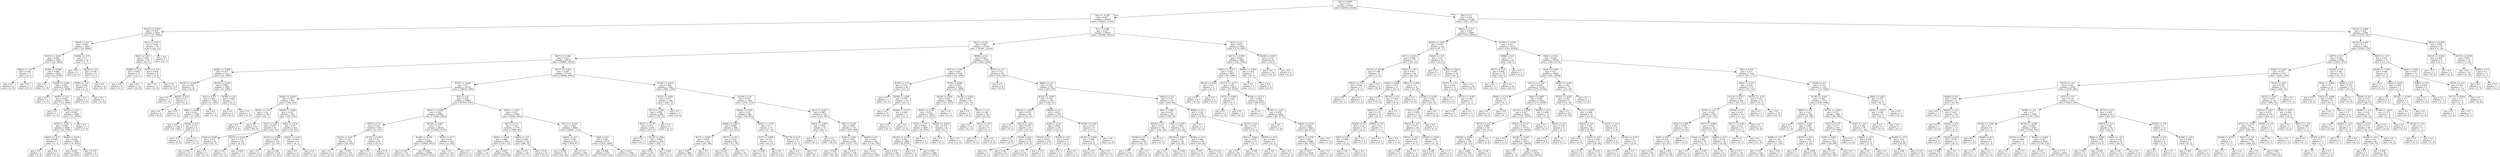digraph Tree {
node [shape=box] ;
0 [label="X[6] <= 0.099\ngini = 0.5\nsamples = 84796\nvalue = [42502, 42294]"] ;
1 [label="X[4] <= -0.194\ngini = 0.457\nsamples = 61010\nvalue = [39427, 21583]"] ;
0 -> 1 [labeldistance=2.5, labelangle=45, headlabel="True"] ;
2 [label="X[343] <= 0.003\ngini = 0.019\nsamples = 5005\nvalue = [47, 4958]"] ;
1 -> 2 ;
3 [label="X[955] <= 0.0\ngini = 0.009\nsamples = 4969\nvalue = [23, 4946]"] ;
2 -> 3 ;
4 [label="X[155] <= -0.097\ngini = 0.006\nsamples = 4955\nvalue = [16, 4939]"] ;
3 -> 4 ;
5 [label="X[961] <= -0.0\ngini = 0.444\nsamples = 3\nvalue = [2, 1]"] ;
4 -> 5 ;
6 [label="gini = 0.0\nsamples = 2\nvalue = [2, 0]"] ;
5 -> 6 ;
7 [label="gini = 0.0\nsamples = 1\nvalue = [0, 1]"] ;
5 -> 7 ;
8 [label="X[399] <= -0.006\ngini = 0.006\nsamples = 4952\nvalue = [14, 4938]"] ;
4 -> 8 ;
9 [label="gini = 0.0\nsamples = 1\nvalue = [1, 0]"] ;
8 -> 9 ;
10 [label="X[205] <= -0.044\ngini = 0.005\nsamples = 4951\nvalue = [13, 4938]"] ;
8 -> 10 ;
11 [label="gini = 0.0\nsamples = 1\nvalue = [1, 0]"] ;
10 -> 11 ;
12 [label="X[670] <= -0.0\ngini = 0.005\nsamples = 4950\nvalue = [12, 4938]"] ;
10 -> 12 ;
13 [label="gini = 0.0\nsamples = 1\nvalue = [1, 0]"] ;
12 -> 13 ;
14 [label="X[153] <= 0.233\ngini = 0.004\nsamples = 4949\nvalue = [11, 4938]"] ;
12 -> 14 ;
15 [label="X[52] <= -0.647\ngini = 0.004\nsamples = 4948\nvalue = [10, 4938]"] ;
14 -> 15 ;
16 [label="X[815] <= -0.0\ngini = 0.444\nsamples = 3\nvalue = [1, 2]"] ;
15 -> 16 ;
17 [label="gini = 0.0\nsamples = 1\nvalue = [1, 0]"] ;
16 -> 17 ;
18 [label="gini = 0.0\nsamples = 2\nvalue = [0, 2]"] ;
16 -> 18 ;
19 [label="X[204] <= 0.056\ngini = 0.004\nsamples = 4945\nvalue = [9, 4936]"] ;
15 -> 19 ;
20 [label="gini = 0.003\nsamples = 4939\nvalue = [8, 4931]"] ;
19 -> 20 ;
21 [label="gini = 0.278\nsamples = 6\nvalue = [1, 5]"] ;
19 -> 21 ;
22 [label="gini = 0.0\nsamples = 1\nvalue = [1, 0]"] ;
14 -> 22 ;
23 [label="X[684] <= -0.0\ngini = 0.5\nsamples = 14\nvalue = [7, 7]"] ;
3 -> 23 ;
24 [label="gini = 0.0\nsamples = 5\nvalue = [0, 5]"] ;
23 -> 24 ;
25 [label="X[622] <= -0.0\ngini = 0.346\nsamples = 9\nvalue = [7, 2]"] ;
23 -> 25 ;
26 [label="X[785] <= -0.0\ngini = 0.444\nsamples = 3\nvalue = [1, 2]"] ;
25 -> 26 ;
27 [label="gini = 0.0\nsamples = 1\nvalue = [1, 0]"] ;
26 -> 27 ;
28 [label="gini = 0.0\nsamples = 2\nvalue = [0, 2]"] ;
26 -> 28 ;
29 [label="gini = 0.0\nsamples = 6\nvalue = [6, 0]"] ;
25 -> 29 ;
30 [label="X[31] <= 0.015\ngini = 0.444\nsamples = 36\nvalue = [24, 12]"] ;
2 -> 30 ;
31 [label="X[45] <= 0.011\ngini = 0.285\nsamples = 29\nvalue = [24, 5]"] ;
30 -> 31 ;
32 [label="X[980] <= -0.0\ngini = 0.083\nsamples = 23\nvalue = [22, 1]"] ;
31 -> 32 ;
33 [label="gini = 0.0\nsamples = 1\nvalue = [0, 1]"] ;
32 -> 33 ;
34 [label="gini = 0.0\nsamples = 22\nvalue = [22, 0]"] ;
32 -> 34 ;
35 [label="X[741] <= -0.0\ngini = 0.444\nsamples = 6\nvalue = [2, 4]"] ;
31 -> 35 ;
36 [label="gini = 0.0\nsamples = 2\nvalue = [2, 0]"] ;
35 -> 36 ;
37 [label="gini = 0.0\nsamples = 4\nvalue = [0, 4]"] ;
35 -> 37 ;
38 [label="gini = 0.0\nsamples = 7\nvalue = [0, 7]"] ;
30 -> 38 ;
39 [label="X[1] <= 0.506\ngini = 0.417\nsamples = 56005\nvalue = [39380, 16625]"] ;
1 -> 39 ;
40 [label="X[12] <= 0.321\ngini = 0.363\nsamples = 51439\nvalue = [39201, 12238]"] ;
39 -> 40 ;
41 [label="X[27] <= -0.348\ngini = 0.327\nsamples = 48730\nvalue = [38696, 10034]"] ;
40 -> 41 ;
42 [label="X[381] <= -0.008\ngini = 0.017\nsamples = 1412\nvalue = [12, 1400]"] ;
41 -> 42 ;
43 [label="X[435] <= -0.004\ngini = 0.444\nsamples = 12\nvalue = [8, 4]"] ;
42 -> 43 ;
44 [label="gini = 0.0\nsamples = 7\nvalue = [7, 0]"] ;
43 -> 44 ;
45 [label="X[636] <= 0.0\ngini = 0.32\nsamples = 5\nvalue = [1, 4]"] ;
43 -> 45 ;
46 [label="gini = 0.0\nsamples = 4\nvalue = [0, 4]"] ;
45 -> 46 ;
47 [label="gini = 0.0\nsamples = 1\nvalue = [1, 0]"] ;
45 -> 47 ;
48 [label="X[293] <= 0.018\ngini = 0.006\nsamples = 1400\nvalue = [4, 1396]"] ;
42 -> 48 ;
49 [label="X[3] <= 0.357\ngini = 0.003\nsamples = 1397\nvalue = [2, 1395]"] ;
48 -> 49 ;
50 [label="X[96] <= 0.904\ngini = 0.001\nsamples = 1396\nvalue = [1, 1395]"] ;
49 -> 50 ;
51 [label="gini = 0.0\nsamples = 1392\nvalue = [0, 1392]"] ;
50 -> 51 ;
52 [label="X[268] <= 0.0\ngini = 0.375\nsamples = 4\nvalue = [1, 3]"] ;
50 -> 52 ;
53 [label="gini = 0.0\nsamples = 2\nvalue = [0, 2]"] ;
52 -> 53 ;
54 [label="gini = 0.5\nsamples = 2\nvalue = [1, 1]"] ;
52 -> 54 ;
55 [label="gini = 0.0\nsamples = 1\nvalue = [1, 0]"] ;
49 -> 55 ;
56 [label="X[768] <= 0.0\ngini = 0.444\nsamples = 3\nvalue = [2, 1]"] ;
48 -> 56 ;
57 [label="gini = 0.0\nsamples = 1\nvalue = [0, 1]"] ;
56 -> 57 ;
58 [label="gini = 0.0\nsamples = 2\nvalue = [2, 0]"] ;
56 -> 58 ;
59 [label="X[157] <= 0.004\ngini = 0.298\nsamples = 47318\nvalue = [38684, 8634]"] ;
41 -> 59 ;
60 [label="X[270] <= -0.001\ngini = 0.27\nsamples = 45326\nvalue = [38018, 7308]"] ;
59 -> 60 ;
61 [label="X[369] <= -0.004\ngini = 0.28\nsamples = 629\nvalue = [106, 523]"] ;
60 -> 61 ;
62 [label="X[533] <= -0.0\ngini = 0.14\nsamples = 66\nvalue = [61, 5]"] ;
61 -> 62 ;
63 [label="gini = 0.0\nsamples = 5\nvalue = [0, 5]"] ;
62 -> 63 ;
64 [label="gini = 0.0\nsamples = 61\nvalue = [61, 0]"] ;
62 -> 64 ;
65 [label="X[209] <= -0.028\ngini = 0.147\nsamples = 563\nvalue = [45, 518]"] ;
61 -> 65 ;
66 [label="X[33] <= 0.03\ngini = 0.464\nsamples = 41\nvalue = [26, 15]"] ;
65 -> 66 ;
67 [label="X[10] <= 0.049\ngini = 0.211\nsamples = 25\nvalue = [22, 3]"] ;
66 -> 67 ;
68 [label="gini = 0.091\nsamples = 21\nvalue = [20, 1]"] ;
67 -> 68 ;
69 [label="gini = 0.5\nsamples = 4\nvalue = [2, 2]"] ;
67 -> 69 ;
70 [label="X[257] <= 0.155\ngini = 0.375\nsamples = 16\nvalue = [4, 12]"] ;
66 -> 70 ;
71 [label="gini = 0.26\nsamples = 13\nvalue = [2, 11]"] ;
70 -> 71 ;
72 [label="gini = 0.444\nsamples = 3\nvalue = [2, 1]"] ;
70 -> 72 ;
73 [label="X[24] <= 0.078\ngini = 0.07\nsamples = 522\nvalue = [19, 503]"] ;
65 -> 73 ;
74 [label="X[116] <= -0.088\ngini = 0.056\nsamples = 516\nvalue = [15, 501]"] ;
73 -> 74 ;
75 [label="gini = 0.0\nsamples = 2\nvalue = [2, 0]"] ;
74 -> 75 ;
76 [label="gini = 0.049\nsamples = 514\nvalue = [13, 501]"] ;
74 -> 76 ;
77 [label="X[232] <= 0.016\ngini = 0.444\nsamples = 6\nvalue = [4, 2]"] ;
73 -> 77 ;
78 [label="gini = 0.0\nsamples = 4\nvalue = [4, 0]"] ;
77 -> 78 ;
79 [label="gini = 0.0\nsamples = 2\nvalue = [0, 2]"] ;
77 -> 79 ;
80 [label="X[7] <= 0.21\ngini = 0.258\nsamples = 44697\nvalue = [37912, 6785]"] ;
60 -> 80 ;
81 [label="X[201] <= -0.009\ngini = 0.224\nsamples = 38867\nvalue = [33884, 4983]"] ;
80 -> 81 ;
82 [label="X[707] <= 0.0\ngini = 0.232\nsamples = 239\nvalue = [32, 207]"] ;
81 -> 82 ;
83 [label="X[133] <= -0.01\ngini = 0.135\nsamples = 219\nvalue = [16, 203]"] ;
82 -> 83 ;
84 [label="gini = 0.0\nsamples = 4\nvalue = [4, 0]"] ;
83 -> 84 ;
85 [label="gini = 0.105\nsamples = 215\nvalue = [12, 203]"] ;
83 -> 85 ;
86 [label="X[176] <= 0.031\ngini = 0.32\nsamples = 20\nvalue = [16, 4]"] ;
82 -> 86 ;
87 [label="gini = 0.0\nsamples = 15\nvalue = [15, 0]"] ;
86 -> 87 ;
88 [label="gini = 0.32\nsamples = 5\nvalue = [1, 4]"] ;
86 -> 88 ;
89 [label="X[230] <= 0.081\ngini = 0.217\nsamples = 38628\nvalue = [33852, 4776]"] ;
81 -> 89 ;
90 [label="X[128] <= -0.174\ngini = 0.212\nsamples = 38482\nvalue = [33849, 4633]"] ;
89 -> 90 ;
91 [label="gini = 0.139\nsamples = 133\nvalue = [10, 123]"] ;
90 -> 91 ;
92 [label="gini = 0.208\nsamples = 38349\nvalue = [33839, 4510]"] ;
90 -> 92 ;
93 [label="X[761] <= 0.0\ngini = 0.04\nsamples = 146\nvalue = [3, 143]"] ;
89 -> 93 ;
94 [label="gini = 0.0\nsamples = 143\nvalue = [0, 143]"] ;
93 -> 94 ;
95 [label="gini = 0.0\nsamples = 3\nvalue = [3, 0]"] ;
93 -> 95 ;
96 [label="X[25] <= -0.037\ngini = 0.427\nsamples = 5830\nvalue = [4028, 1802]"] ;
80 -> 96 ;
97 [label="X[977] <= 0.0\ngini = 0.142\nsamples = 1170\nvalue = [1080, 90]"] ;
96 -> 97 ;
98 [label="X[32] <= -0.458\ngini = 0.098\nsamples = 1067\nvalue = [1012, 55]"] ;
97 -> 98 ;
99 [label="gini = 0.5\nsamples = 14\nvalue = [7, 7]"] ;
98 -> 99 ;
100 [label="gini = 0.087\nsamples = 1053\nvalue = [1005, 48]"] ;
98 -> 100 ;
101 [label="X[602] <= -0.0\ngini = 0.449\nsamples = 103\nvalue = [68, 35]"] ;
97 -> 101 ;
102 [label="gini = 0.474\nsamples = 44\nvalue = [17, 27]"] ;
101 -> 102 ;
103 [label="gini = 0.234\nsamples = 59\nvalue = [51, 8]"] ;
101 -> 103 ;
104 [label="X[17] <= -0.101\ngini = 0.465\nsamples = 4660\nvalue = [2948, 1712]"] ;
96 -> 104 ;
105 [label="X[343] <= -0.0\ngini = 0.164\nsamples = 523\nvalue = [476, 47]"] ;
104 -> 105 ;
106 [label="gini = 0.394\nsamples = 74\nvalue = [54, 20]"] ;
105 -> 106 ;
107 [label="gini = 0.113\nsamples = 449\nvalue = [422, 27]"] ;
105 -> 107 ;
108 [label="X[44] <= 0.0\ngini = 0.481\nsamples = 4137\nvalue = [2472, 1665]"] ;
104 -> 108 ;
109 [label="gini = 0.498\nsamples = 2571\nvalue = [1359, 1212]"] ;
108 -> 109 ;
110 [label="gini = 0.411\nsamples = 1566\nvalue = [1113, 453]"] ;
108 -> 110 ;
111 [label="X[163] <= -0.016\ngini = 0.445\nsamples = 1992\nvalue = [666, 1326]"] ;
59 -> 111 ;
112 [label="X[123] <= 0.044\ngini = 0.077\nsamples = 299\nvalue = [287, 12]"] ;
111 -> 112 ;
113 [label="X[17] <= 0.389\ngini = 0.059\nsamples = 296\nvalue = [287, 9]"] ;
112 -> 113 ;
114 [label="X[35] <= -0.138\ngini = 0.053\nsamples = 295\nvalue = [287, 8]"] ;
113 -> 114 ;
115 [label="gini = 0.0\nsamples = 1\nvalue = [0, 1]"] ;
114 -> 115 ;
116 [label="X[125] <= 0.04\ngini = 0.046\nsamples = 294\nvalue = [287, 7]"] ;
114 -> 116 ;
117 [label="gini = 0.04\nsamples = 291\nvalue = [285, 6]"] ;
116 -> 117 ;
118 [label="gini = 0.444\nsamples = 3\nvalue = [2, 1]"] ;
116 -> 118 ;
119 [label="gini = 0.0\nsamples = 1\nvalue = [0, 1]"] ;
113 -> 119 ;
120 [label="gini = 0.0\nsamples = 3\nvalue = [0, 3]"] ;
112 -> 120 ;
121 [label="X[158] <= 0.0\ngini = 0.347\nsamples = 1693\nvalue = [379, 1314]"] ;
111 -> 121 ;
122 [label="X[402] <= 0.005\ngini = 0.101\nsamples = 901\nvalue = [48, 853]"] ;
121 -> 122 ;
123 [label="X[294] <= 0.016\ngini = 0.069\nsamples = 868\nvalue = [31, 837]"] ;
122 -> 123 ;
124 [label="X[73] <= 0.084\ngini = 0.034\nsamples = 812\nvalue = [14, 798]"] ;
123 -> 124 ;
125 [label="gini = 0.027\nsamples = 806\nvalue = [11, 795]"] ;
124 -> 125 ;
126 [label="gini = 0.5\nsamples = 6\nvalue = [3, 3]"] ;
124 -> 126 ;
127 [label="X[771] <= -0.0\ngini = 0.423\nsamples = 56\nvalue = [17, 39]"] ;
123 -> 127 ;
128 [label="gini = 0.142\nsamples = 26\nvalue = [2, 24]"] ;
127 -> 128 ;
129 [label="gini = 0.5\nsamples = 30\nvalue = [15, 15]"] ;
127 -> 129 ;
130 [label="X[242] <= -0.021\ngini = 0.5\nsamples = 33\nvalue = [17, 16]"] ;
122 -> 130 ;
131 [label="X[17] <= 0.089\ngini = 0.332\nsamples = 19\nvalue = [4, 15]"] ;
130 -> 131 ;
132 [label="gini = 0.208\nsamples = 17\nvalue = [2, 15]"] ;
131 -> 132 ;
133 [label="gini = 0.0\nsamples = 2\nvalue = [2, 0]"] ;
131 -> 133 ;
134 [label="X[373] <= 0.31\ngini = 0.133\nsamples = 14\nvalue = [13, 1]"] ;
130 -> 134 ;
135 [label="gini = 0.0\nsamples = 13\nvalue = [13, 0]"] ;
134 -> 135 ;
136 [label="gini = 0.0\nsamples = 1\nvalue = [0, 1]"] ;
134 -> 136 ;
137 [label="X[13] <= -0.047\ngini = 0.487\nsamples = 792\nvalue = [331, 461]"] ;
121 -> 137 ;
138 [label="X[43] <= -0.067\ngini = 0.029\nsamples = 67\nvalue = [66, 1]"] ;
137 -> 138 ;
139 [label="gini = 0.0\nsamples = 1\nvalue = [0, 1]"] ;
138 -> 139 ;
140 [label="gini = 0.0\nsamples = 66\nvalue = [66, 0]"] ;
138 -> 140 ;
141 [label="X[9] <= -0.009\ngini = 0.464\nsamples = 725\nvalue = [265, 460]"] ;
137 -> 141 ;
142 [label="X[36] <= 0.021\ngini = 0.493\nsamples = 228\nvalue = [127, 101]"] ;
141 -> 142 ;
143 [label="gini = 0.416\nsamples = 122\nvalue = [86, 36]"] ;
142 -> 143 ;
144 [label="gini = 0.474\nsamples = 106\nvalue = [41, 65]"] ;
142 -> 144 ;
145 [label="X[450] <= 0.0\ngini = 0.401\nsamples = 497\nvalue = [138, 359]"] ;
141 -> 145 ;
146 [label="gini = 0.451\nsamples = 311\nvalue = [107, 204]"] ;
145 -> 146 ;
147 [label="gini = 0.278\nsamples = 186\nvalue = [31, 155]"] ;
145 -> 147 ;
148 [label="X[956] <= 0.0\ngini = 0.303\nsamples = 2709\nvalue = [505, 2204]"] ;
40 -> 148 ;
149 [label="X[375] <= -0.01\ngini = 0.047\nsamples = 2148\nvalue = [52, 2096]"] ;
148 -> 149 ;
150 [label="X[795] <= -0.0\ngini = 0.191\nsamples = 28\nvalue = [25, 3]"] ;
149 -> 150 ;
151 [label="gini = 0.0\nsamples = 2\nvalue = [0, 2]"] ;
150 -> 151 ;
152 [label="X[289] <= 0.062\ngini = 0.074\nsamples = 26\nvalue = [25, 1]"] ;
150 -> 152 ;
153 [label="gini = 0.0\nsamples = 23\nvalue = [23, 0]"] ;
152 -> 153 ;
154 [label="X[284] <= -0.327\ngini = 0.444\nsamples = 3\nvalue = [2, 1]"] ;
152 -> 154 ;
155 [label="gini = 0.0\nsamples = 1\nvalue = [0, 1]"] ;
154 -> 155 ;
156 [label="gini = 0.0\nsamples = 2\nvalue = [2, 0]"] ;
154 -> 156 ;
157 [label="X[18] <= 0.484\ngini = 0.025\nsamples = 2120\nvalue = [27, 2093]"] ;
149 -> 157 ;
158 [label="X[258] <= 0.024\ngini = 0.014\nsamples = 2094\nvalue = [15, 2079]"] ;
157 -> 158 ;
159 [label="X[457] <= 0.129\ngini = 0.011\nsamples = 2091\nvalue = [12, 2079]"] ;
158 -> 159 ;
160 [label="X[52] <= 0.75\ngini = 0.009\nsamples = 2087\nvalue = [9, 2078]"] ;
159 -> 160 ;
161 [label="X[120] <= -0.156\ngini = 0.008\nsamples = 2086\nvalue = [8, 2078]"] ;
160 -> 161 ;
162 [label="gini = 0.0\nsamples = 1\nvalue = [1, 0]"] ;
161 -> 162 ;
163 [label="gini = 0.007\nsamples = 2085\nvalue = [7, 2078]"] ;
161 -> 163 ;
164 [label="gini = 0.0\nsamples = 1\nvalue = [1, 0]"] ;
160 -> 164 ;
165 [label="X[446] <= -0.092\ngini = 0.375\nsamples = 4\nvalue = [3, 1]"] ;
159 -> 165 ;
166 [label="gini = 0.0\nsamples = 1\nvalue = [0, 1]"] ;
165 -> 166 ;
167 [label="gini = 0.0\nsamples = 3\nvalue = [3, 0]"] ;
165 -> 167 ;
168 [label="gini = 0.0\nsamples = 3\nvalue = [3, 0]"] ;
158 -> 168 ;
169 [label="X[144] <= 0.005\ngini = 0.497\nsamples = 26\nvalue = [12, 14]"] ;
157 -> 169 ;
170 [label="gini = 0.0\nsamples = 8\nvalue = [8, 0]"] ;
169 -> 170 ;
171 [label="X[623] <= 0.0\ngini = 0.346\nsamples = 18\nvalue = [4, 14]"] ;
169 -> 171 ;
172 [label="gini = 0.0\nsamples = 13\nvalue = [0, 13]"] ;
171 -> 172 ;
173 [label="X[711] <= 0.0\ngini = 0.32\nsamples = 5\nvalue = [4, 1]"] ;
171 -> 173 ;
174 [label="gini = 0.0\nsamples = 1\nvalue = [0, 1]"] ;
173 -> 174 ;
175 [label="gini = 0.0\nsamples = 4\nvalue = [4, 0]"] ;
173 -> 175 ;
176 [label="X[701] <= -0.0\ngini = 0.311\nsamples = 561\nvalue = [453, 108]"] ;
148 -> 176 ;
177 [label="gini = 0.0\nsamples = 9\nvalue = [0, 9]"] ;
176 -> 177 ;
178 [label="X[961] <= 0.0\ngini = 0.294\nsamples = 552\nvalue = [453, 99]"] ;
176 -> 178 ;
179 [label="X[152] <= -0.001\ngini = 0.136\nsamples = 205\nvalue = [190, 15]"] ;
178 -> 179 ;
180 [label="X[120] <= -0.024\ngini = 0.316\nsamples = 56\nvalue = [45, 11]"] ;
179 -> 180 ;
181 [label="gini = 0.0\nsamples = 2\nvalue = [0, 2]"] ;
180 -> 181 ;
182 [label="X[222] <= -0.0\ngini = 0.278\nsamples = 54\nvalue = [45, 9]"] ;
180 -> 182 ;
183 [label="gini = 0.0\nsamples = 20\nvalue = [20, 0]"] ;
182 -> 183 ;
184 [label="X[349] <= 0.0\ngini = 0.389\nsamples = 34\nvalue = [25, 9]"] ;
182 -> 184 ;
185 [label="gini = 0.0\nsamples = 2\nvalue = [0, 2]"] ;
184 -> 185 ;
186 [label="gini = 0.342\nsamples = 32\nvalue = [25, 7]"] ;
184 -> 186 ;
187 [label="X[639] <= 0.0\ngini = 0.052\nsamples = 149\nvalue = [145, 4]"] ;
179 -> 187 ;
188 [label="X[29] <= 0.141\ngini = 0.028\nsamples = 141\nvalue = [139, 2]"] ;
187 -> 188 ;
189 [label="X[730] <= 0.0\ngini = 0.014\nsamples = 138\nvalue = [137, 1]"] ;
188 -> 189 ;
190 [label="gini = 0.0\nsamples = 134\nvalue = [134, 0]"] ;
189 -> 190 ;
191 [label="gini = 0.375\nsamples = 4\nvalue = [3, 1]"] ;
189 -> 191 ;
192 [label="X[350] <= -0.0\ngini = 0.444\nsamples = 3\nvalue = [2, 1]"] ;
188 -> 192 ;
193 [label="gini = 0.0\nsamples = 2\nvalue = [2, 0]"] ;
192 -> 193 ;
194 [label="gini = 0.0\nsamples = 1\nvalue = [0, 1]"] ;
192 -> 194 ;
195 [label="X[160] <= 0.002\ngini = 0.375\nsamples = 8\nvalue = [6, 2]"] ;
187 -> 195 ;
196 [label="X[142] <= -0.003\ngini = 0.444\nsamples = 6\nvalue = [4, 2]"] ;
195 -> 196 ;
197 [label="gini = 0.375\nsamples = 4\nvalue = [3, 1]"] ;
196 -> 197 ;
198 [label="gini = 0.5\nsamples = 2\nvalue = [1, 1]"] ;
196 -> 198 ;
199 [label="gini = 0.0\nsamples = 2\nvalue = [2, 0]"] ;
195 -> 199 ;
200 [label="X[812] <= 0.0\ngini = 0.367\nsamples = 347\nvalue = [263, 84]"] ;
178 -> 200 ;
201 [label="X[0] <= -0.865\ngini = 0.414\nsamples = 267\nvalue = [189, 78]"] ;
200 -> 201 ;
202 [label="X[504] <= 0.0\ngini = 0.315\nsamples = 194\nvalue = [156, 38]"] ;
201 -> 202 ;
203 [label="X[746] <= 0.0\ngini = 0.288\nsamples = 189\nvalue = [156, 33]"] ;
202 -> 203 ;
204 [label="gini = 0.277\nsamples = 187\nvalue = [156, 31]"] ;
203 -> 204 ;
205 [label="gini = 0.0\nsamples = 2\nvalue = [0, 2]"] ;
203 -> 205 ;
206 [label="gini = 0.0\nsamples = 5\nvalue = [0, 5]"] ;
202 -> 206 ;
207 [label="X[0] <= -0.185\ngini = 0.495\nsamples = 73\nvalue = [33, 40]"] ;
201 -> 207 ;
208 [label="X[214] <= -0.007\ngini = 0.278\nsamples = 24\nvalue = [4, 20]"] ;
207 -> 208 ;
209 [label="gini = 0.0\nsamples = 15\nvalue = [0, 15]"] ;
208 -> 209 ;
210 [label="gini = 0.494\nsamples = 9\nvalue = [4, 5]"] ;
208 -> 210 ;
211 [label="X[280] <= -0.0\ngini = 0.483\nsamples = 49\nvalue = [29, 20]"] ;
207 -> 211 ;
212 [label="gini = 0.435\nsamples = 25\nvalue = [8, 17]"] ;
211 -> 212 ;
213 [label="gini = 0.219\nsamples = 24\nvalue = [21, 3]"] ;
211 -> 213 ;
214 [label="X[968] <= 0.0\ngini = 0.139\nsamples = 80\nvalue = [74, 6]"] ;
200 -> 214 ;
215 [label="gini = 0.0\nsamples = 3\nvalue = [0, 3]"] ;
214 -> 215 ;
216 [label="X[673] <= 0.0\ngini = 0.075\nsamples = 77\nvalue = [74, 3]"] ;
214 -> 216 ;
217 [label="X[8] <= -0.022\ngini = 0.027\nsamples = 74\nvalue = [73, 1]"] ;
216 -> 217 ;
218 [label="gini = 0.0\nsamples = 63\nvalue = [63, 0]"] ;
217 -> 218 ;
219 [label="gini = 0.165\nsamples = 11\nvalue = [10, 1]"] ;
217 -> 219 ;
220 [label="X[479] <= -0.0\ngini = 0.444\nsamples = 3\nvalue = [1, 2]"] ;
216 -> 220 ;
221 [label="gini = 0.0\nsamples = 1\nvalue = [1, 0]"] ;
220 -> 221 ;
222 [label="gini = 0.0\nsamples = 2\nvalue = [0, 2]"] ;
220 -> 222 ;
223 [label="X[15] <= 0.2\ngini = 0.075\nsamples = 4566\nvalue = [179, 4387]"] ;
39 -> 223 ;
224 [label="X[672] <= 0.009\ngini = 0.044\nsamples = 4482\nvalue = [101, 4381]"] ;
223 -> 224 ;
225 [label="X[821] <= -0.037\ngini = 0.042\nsamples = 4475\nvalue = [95, 4380]"] ;
224 -> 225 ;
226 [label="X[726] <= 0.04\ngini = 0.32\nsamples = 5\nvalue = [4, 1]"] ;
225 -> 226 ;
227 [label="gini = 0.0\nsamples = 4\nvalue = [4, 0]"] ;
226 -> 227 ;
228 [label="gini = 0.0\nsamples = 1\nvalue = [0, 1]"] ;
226 -> 228 ;
229 [label="X[117] <= -0.377\ngini = 0.04\nsamples = 4470\nvalue = [91, 4379]"] ;
225 -> 229 ;
230 [label="X[73] <= 0.084\ngini = 0.49\nsamples = 7\nvalue = [3, 4]"] ;
229 -> 230 ;
231 [label="gini = 0.0\nsamples = 3\nvalue = [3, 0]"] ;
230 -> 231 ;
232 [label="gini = 0.0\nsamples = 4\nvalue = [0, 4]"] ;
230 -> 232 ;
233 [label="X[230] <= -0.312\ngini = 0.039\nsamples = 4463\nvalue = [88, 4375]"] ;
229 -> 233 ;
234 [label="gini = 0.0\nsamples = 1\nvalue = [1, 0]"] ;
233 -> 234 ;
235 [label="X[789] <= -0.281\ngini = 0.038\nsamples = 4462\nvalue = [87, 4375]"] ;
233 -> 235 ;
236 [label="gini = 0.0\nsamples = 1\nvalue = [1, 0]"] ;
235 -> 236 ;
237 [label="X[856] <= 0.122\ngini = 0.038\nsamples = 4461\nvalue = [86, 4375]"] ;
235 -> 237 ;
238 [label="X[833] <= 0.378\ngini = 0.037\nsamples = 4460\nvalue = [85, 4375]"] ;
237 -> 238 ;
239 [label="gini = 0.037\nsamples = 4459\nvalue = [84, 4375]"] ;
238 -> 239 ;
240 [label="gini = 0.0\nsamples = 1\nvalue = [1, 0]"] ;
238 -> 240 ;
241 [label="gini = 0.0\nsamples = 1\nvalue = [1, 0]"] ;
237 -> 241 ;
242 [label="X[690] <= -0.001\ngini = 0.245\nsamples = 7\nvalue = [6, 1]"] ;
224 -> 242 ;
243 [label="gini = 0.0\nsamples = 1\nvalue = [0, 1]"] ;
242 -> 243 ;
244 [label="gini = 0.0\nsamples = 6\nvalue = [6, 0]"] ;
242 -> 244 ;
245 [label="X[239] <= 0.003\ngini = 0.133\nsamples = 84\nvalue = [78, 6]"] ;
223 -> 245 ;
246 [label="gini = 0.0\nsamples = 78\nvalue = [78, 0]"] ;
245 -> 246 ;
247 [label="gini = 0.0\nsamples = 6\nvalue = [0, 6]"] ;
245 -> 247 ;
248 [label="X[4] <= 0.3\ngini = 0.225\nsamples = 23786\nvalue = [3075, 20711]"] ;
0 -> 248 [labeldistance=2.5, labelangle=-45, headlabel="False"] ;
249 [label="X[64] <= -0.312\ngini = 0.045\nsamples = 20897\nvalue = [478, 20419]"] ;
248 -> 249 ;
250 [label="X[225] <= -0.001\ngini = 0.419\nsamples = 124\nvalue = [87, 37]"] ;
249 -> 250 ;
251 [label="X[17] <= 0.014\ngini = 0.486\nsamples = 77\nvalue = [45, 32]"] ;
250 -> 251 ;
252 [label="X[714] <= -0.0\ngini = 0.198\nsamples = 9\nvalue = [1, 8]"] ;
251 -> 252 ;
253 [label="X[815] <= -0.0\ngini = 0.444\nsamples = 3\nvalue = [1, 2]"] ;
252 -> 253 ;
254 [label="gini = 0.0\nsamples = 1\nvalue = [0, 1]"] ;
253 -> 254 ;
255 [label="gini = 0.5\nsamples = 2\nvalue = [1, 1]"] ;
253 -> 255 ;
256 [label="gini = 0.0\nsamples = 6\nvalue = [0, 6]"] ;
252 -> 256 ;
257 [label="X[543] <= -0.0\ngini = 0.457\nsamples = 68\nvalue = [44, 24]"] ;
251 -> 257 ;
258 [label="X[49] <= 0.064\ngini = 0.252\nsamples = 27\nvalue = [23, 4]"] ;
257 -> 258 ;
259 [label="gini = 0.0\nsamples = 14\nvalue = [14, 0]"] ;
258 -> 259 ;
260 [label="X[570] <= 0.0\ngini = 0.426\nsamples = 13\nvalue = [9, 4]"] ;
258 -> 260 ;
261 [label="X[812] <= -0.0\ngini = 0.375\nsamples = 12\nvalue = [9, 3]"] ;
260 -> 261 ;
262 [label="X[288] <= 0.0\ngini = 0.32\nsamples = 10\nvalue = [8, 2]"] ;
261 -> 262 ;
263 [label="X[47] <= 0.0\ngini = 0.408\nsamples = 7\nvalue = [5, 2]"] ;
262 -> 263 ;
264 [label="gini = 0.48\nsamples = 5\nvalue = [3, 2]"] ;
263 -> 264 ;
265 [label="gini = 0.0\nsamples = 2\nvalue = [2, 0]"] ;
263 -> 265 ;
266 [label="gini = 0.0\nsamples = 3\nvalue = [3, 0]"] ;
262 -> 266 ;
267 [label="X[492] <= 0.0\ngini = 0.5\nsamples = 2\nvalue = [1, 1]"] ;
261 -> 267 ;
268 [label="gini = 0.0\nsamples = 1\nvalue = [0, 1]"] ;
267 -> 268 ;
269 [label="gini = 0.0\nsamples = 1\nvalue = [1, 0]"] ;
267 -> 269 ;
270 [label="gini = 0.0\nsamples = 1\nvalue = [0, 1]"] ;
260 -> 270 ;
271 [label="X[81] <= -0.004\ngini = 0.5\nsamples = 41\nvalue = [21, 20]"] ;
257 -> 271 ;
272 [label="gini = 0.0\nsamples = 6\nvalue = [0, 6]"] ;
271 -> 272 ;
273 [label="X[226] <= -0.001\ngini = 0.48\nsamples = 35\nvalue = [21, 14]"] ;
271 -> 273 ;
274 [label="X[13] <= 0.0\ngini = 0.495\nsamples = 31\nvalue = [17, 14]"] ;
273 -> 274 ;
275 [label="X[411] <= -0.0\ngini = 0.477\nsamples = 28\nvalue = [17, 11]"] ;
274 -> 275 ;
276 [label="X[371] <= -0.0\ngini = 0.497\nsamples = 13\nvalue = [6, 7]"] ;
275 -> 276 ;
277 [label="gini = 0.463\nsamples = 11\nvalue = [4, 7]"] ;
276 -> 277 ;
278 [label="gini = 0.0\nsamples = 2\nvalue = [2, 0]"] ;
276 -> 278 ;
279 [label="X[309] <= -0.001\ngini = 0.391\nsamples = 15\nvalue = [11, 4]"] ;
275 -> 279 ;
280 [label="gini = 0.198\nsamples = 9\nvalue = [8, 1]"] ;
279 -> 280 ;
281 [label="gini = 0.5\nsamples = 6\nvalue = [3, 3]"] ;
279 -> 281 ;
282 [label="gini = 0.0\nsamples = 3\nvalue = [0, 3]"] ;
274 -> 282 ;
283 [label="gini = 0.0\nsamples = 4\nvalue = [4, 0]"] ;
273 -> 283 ;
284 [label="X[445] <= -0.0\ngini = 0.19\nsamples = 47\nvalue = [42, 5]"] ;
250 -> 284 ;
285 [label="gini = 0.0\nsamples = 3\nvalue = [0, 3]"] ;
284 -> 285 ;
286 [label="X[249] <= 0.003\ngini = 0.087\nsamples = 44\nvalue = [42, 2]"] ;
284 -> 286 ;
287 [label="X[557] <= -0.0\ngini = 0.444\nsamples = 6\nvalue = [4, 2]"] ;
286 -> 287 ;
288 [label="gini = 0.0\nsamples = 3\nvalue = [3, 0]"] ;
287 -> 288 ;
289 [label="X[371] <= -0.001\ngini = 0.444\nsamples = 3\nvalue = [1, 2]"] ;
287 -> 289 ;
290 [label="gini = 0.0\nsamples = 1\nvalue = [0, 1]"] ;
289 -> 290 ;
291 [label="gini = 0.5\nsamples = 2\nvalue = [1, 1]"] ;
289 -> 291 ;
292 [label="gini = 0.0\nsamples = 38\nvalue = [38, 0]"] ;
286 -> 292 ;
293 [label="X[190] <= -0.104\ngini = 0.037\nsamples = 20773\nvalue = [391, 20382]"] ;
249 -> 293 ;
294 [label="X[996] <= 0.0\ngini = 0.17\nsamples = 32\nvalue = [29, 3]"] ;
293 -> 294 ;
295 [label="X[17] <= -0.22\ngini = 0.064\nsamples = 30\nvalue = [29, 1]"] ;
294 -> 295 ;
296 [label="gini = 0.0\nsamples = 1\nvalue = [0, 1]"] ;
295 -> 296 ;
297 [label="gini = 0.0\nsamples = 29\nvalue = [29, 0]"] ;
295 -> 297 ;
298 [label="gini = 0.0\nsamples = 2\nvalue = [0, 2]"] ;
294 -> 298 ;
299 [label="X[58] <= 0.122\ngini = 0.034\nsamples = 20741\nvalue = [362, 20379]"] ;
293 -> 299 ;
300 [label="X[10] <= 0.094\ngini = 0.02\nsamples = 19405\nvalue = [197, 19208]"] ;
299 -> 300 ;
301 [label="X[113] <= -0.287\ngini = 0.018\nsamples = 19329\nvalue = [179, 19150]"] ;
300 -> 301 ;
302 [label="X[68] <= 0.174\ngini = 0.32\nsamples = 5\nvalue = [4, 1]"] ;
301 -> 302 ;
303 [label="gini = 0.0\nsamples = 4\nvalue = [4, 0]"] ;
302 -> 303 ;
304 [label="gini = 0.0\nsamples = 1\nvalue = [0, 1]"] ;
302 -> 304 ;
305 [label="X[40] <= 0.685\ngini = 0.018\nsamples = 19324\nvalue = [175, 19149]"] ;
301 -> 305 ;
306 [label="X[133] <= -0.056\ngini = 0.017\nsamples = 19313\nvalue = [170, 19143]"] ;
305 -> 306 ;
307 [label="X[722] <= 0.0\ngini = 0.098\nsamples = 541\nvalue = [28, 513]"] ;
306 -> 307 ;
308 [label="X[100] <= 0.054\ngini = 0.092\nsamples = 539\nvalue = [26, 513]"] ;
307 -> 308 ;
309 [label="gini = 0.082\nsamples = 534\nvalue = [23, 511]"] ;
308 -> 309 ;
310 [label="gini = 0.48\nsamples = 5\nvalue = [3, 2]"] ;
308 -> 310 ;
311 [label="gini = 0.0\nsamples = 2\nvalue = [2, 0]"] ;
307 -> 311 ;
312 [label="X[943] <= -0.133\ngini = 0.015\nsamples = 18772\nvalue = [142, 18630]"] ;
306 -> 312 ;
313 [label="gini = 0.0\nsamples = 1\nvalue = [1, 0]"] ;
312 -> 313 ;
314 [label="X[184] <= -0.303\ngini = 0.015\nsamples = 18771\nvalue = [141, 18630]"] ;
312 -> 314 ;
315 [label="gini = 0.0\nsamples = 1\nvalue = [1, 0]"] ;
314 -> 315 ;
316 [label="gini = 0.015\nsamples = 18770\nvalue = [140, 18630]"] ;
314 -> 316 ;
317 [label="X[493] <= -0.0\ngini = 0.496\nsamples = 11\nvalue = [5, 6]"] ;
305 -> 317 ;
318 [label="gini = 0.0\nsamples = 5\nvalue = [0, 5]"] ;
317 -> 318 ;
319 [label="X[430] <= 0.0\ngini = 0.278\nsamples = 6\nvalue = [5, 1]"] ;
317 -> 319 ;
320 [label="gini = 0.0\nsamples = 5\nvalue = [5, 0]"] ;
319 -> 320 ;
321 [label="gini = 0.0\nsamples = 1\nvalue = [0, 1]"] ;
319 -> 321 ;
322 [label="X[301] <= 0.001\ngini = 0.361\nsamples = 76\nvalue = [18, 58]"] ;
300 -> 322 ;
323 [label="X[351] <= -0.001\ngini = 0.327\nsamples = 73\nvalue = [15, 58]"] ;
322 -> 323 ;
324 [label="gini = 0.0\nsamples = 16\nvalue = [0, 16]"] ;
323 -> 324 ;
325 [label="X[121] <= 0.005\ngini = 0.388\nsamples = 57\nvalue = [15, 42]"] ;
323 -> 325 ;
326 [label="X[422] <= 0.0\ngini = 0.287\nsamples = 46\nvalue = [8, 38]"] ;
325 -> 326 ;
327 [label="gini = 0.0\nsamples = 9\nvalue = [0, 9]"] ;
326 -> 327 ;
328 [label="X[355] <= -0.0\ngini = 0.339\nsamples = 37\nvalue = [8, 29]"] ;
326 -> 328 ;
329 [label="gini = 0.32\nsamples = 5\nvalue = [4, 1]"] ;
328 -> 329 ;
330 [label="gini = 0.219\nsamples = 32\nvalue = [4, 28]"] ;
328 -> 330 ;
331 [label="X[323] <= -0.0\ngini = 0.463\nsamples = 11\nvalue = [7, 4]"] ;
325 -> 331 ;
332 [label="gini = 0.0\nsamples = 3\nvalue = [3, 0]"] ;
331 -> 332 ;
333 [label="X[109] <= -0.07\ngini = 0.5\nsamples = 8\nvalue = [4, 4]"] ;
331 -> 333 ;
334 [label="gini = 0.32\nsamples = 5\nvalue = [4, 1]"] ;
333 -> 334 ;
335 [label="gini = 0.0\nsamples = 3\nvalue = [0, 3]"] ;
333 -> 335 ;
336 [label="gini = 0.0\nsamples = 3\nvalue = [3, 0]"] ;
322 -> 336 ;
337 [label="X[6] <= 0.219\ngini = 0.217\nsamples = 1336\nvalue = [165, 1171]"] ;
299 -> 337 ;
338 [label="X[45] <= 0.102\ngini = 0.422\nsamples = 175\nvalue = [53, 122]"] ;
337 -> 338 ;
339 [label="X[152] <= 0.017\ngini = 0.387\nsamples = 164\nvalue = [43, 121]"] ;
338 -> 339 ;
340 [label="X[795] <= -0.0\ngini = 0.339\nsamples = 148\nvalue = [32, 116]"] ;
339 -> 340 ;
341 [label="X[20] <= 0.388\ngini = 0.243\nsamples = 106\nvalue = [15, 91]"] ;
340 -> 341 ;
342 [label="X[38] <= 0.03\ngini = 0.219\nsamples = 104\nvalue = [13, 91]"] ;
341 -> 342 ;
343 [label="gini = 0.117\nsamples = 80\nvalue = [5, 75]"] ;
342 -> 343 ;
344 [label="gini = 0.444\nsamples = 24\nvalue = [8, 16]"] ;
342 -> 344 ;
345 [label="gini = 0.0\nsamples = 2\nvalue = [2, 0]"] ;
341 -> 345 ;
346 [label="X[77] <= 0.008\ngini = 0.482\nsamples = 42\nvalue = [17, 25]"] ;
340 -> 346 ;
347 [label="X[160] <= -0.005\ngini = 0.401\nsamples = 18\nvalue = [13, 5]"] ;
346 -> 347 ;
348 [label="gini = 0.0\nsamples = 2\nvalue = [0, 2]"] ;
347 -> 348 ;
349 [label="gini = 0.305\nsamples = 16\nvalue = [13, 3]"] ;
347 -> 349 ;
350 [label="X[600] <= 0.0\ngini = 0.278\nsamples = 24\nvalue = [4, 20]"] ;
346 -> 350 ;
351 [label="gini = 0.0\nsamples = 8\nvalue = [0, 8]"] ;
350 -> 351 ;
352 [label="gini = 0.375\nsamples = 16\nvalue = [4, 12]"] ;
350 -> 352 ;
353 [label="X[760] <= 0.0\ngini = 0.43\nsamples = 16\nvalue = [11, 5]"] ;
339 -> 353 ;
354 [label="X[317] <= 0.001\ngini = 0.153\nsamples = 12\nvalue = [11, 1]"] ;
353 -> 354 ;
355 [label="gini = 0.0\nsamples = 1\nvalue = [0, 1]"] ;
354 -> 355 ;
356 [label="gini = 0.0\nsamples = 11\nvalue = [11, 0]"] ;
354 -> 356 ;
357 [label="gini = 0.0\nsamples = 4\nvalue = [0, 4]"] ;
353 -> 357 ;
358 [label="X[155] <= -0.03\ngini = 0.165\nsamples = 11\nvalue = [10, 1]"] ;
338 -> 358 ;
359 [label="gini = 0.0\nsamples = 1\nvalue = [0, 1]"] ;
358 -> 359 ;
360 [label="gini = 0.0\nsamples = 10\nvalue = [10, 0]"] ;
358 -> 360 ;
361 [label="X[280] <= 0.0\ngini = 0.174\nsamples = 1161\nvalue = [112, 1049]"] ;
337 -> 361 ;
362 [label="X[158] <= -0.001\ngini = 0.165\nsamples = 1150\nvalue = [104, 1046]"] ;
361 -> 362 ;
363 [label="X[987] <= -0.0\ngini = 0.315\nsamples = 184\nvalue = [36, 148]"] ;
362 -> 363 ;
364 [label="gini = 0.0\nsamples = 3\nvalue = [3, 0]"] ;
363 -> 364 ;
365 [label="X[81] <= 0.021\ngini = 0.298\nsamples = 181\nvalue = [33, 148]"] ;
363 -> 365 ;
366 [label="X[506] <= -0.0\ngini = 0.352\nsamples = 136\nvalue = [31, 105]"] ;
365 -> 366 ;
367 [label="gini = 0.331\nsamples = 129\nvalue = [27, 102]"] ;
366 -> 367 ;
368 [label="gini = 0.49\nsamples = 7\nvalue = [4, 3]"] ;
366 -> 368 ;
369 [label="X[574] <= -0.0\ngini = 0.085\nsamples = 45\nvalue = [2, 43]"] ;
365 -> 369 ;
370 [label="gini = 0.0\nsamples = 1\nvalue = [1, 0]"] ;
369 -> 370 ;
371 [label="gini = 0.044\nsamples = 44\nvalue = [1, 43]"] ;
369 -> 371 ;
372 [label="X[121] <= -0.001\ngini = 0.131\nsamples = 966\nvalue = [68, 898]"] ;
362 -> 372 ;
373 [label="X[93] <= 0.175\ngini = 0.117\nsamples = 917\nvalue = [57, 860]"] ;
372 -> 373 ;
374 [label="X[18] <= 0.832\ngini = 0.115\nsamples = 916\nvalue = [56, 860]"] ;
373 -> 374 ;
375 [label="gini = 0.113\nsamples = 915\nvalue = [55, 860]"] ;
374 -> 375 ;
376 [label="gini = 0.0\nsamples = 1\nvalue = [1, 0]"] ;
374 -> 376 ;
377 [label="gini = 0.0\nsamples = 1\nvalue = [1, 0]"] ;
373 -> 377 ;
378 [label="X[267] <= -0.0\ngini = 0.348\nsamples = 49\nvalue = [11, 38]"] ;
372 -> 378 ;
379 [label="X[821] <= -0.0\ngini = 0.469\nsamples = 8\nvalue = [5, 3]"] ;
378 -> 379 ;
380 [label="gini = 0.0\nsamples = 3\nvalue = [0, 3]"] ;
379 -> 380 ;
381 [label="gini = 0.0\nsamples = 5\nvalue = [5, 0]"] ;
379 -> 381 ;
382 [label="X[394] <= -0.0\ngini = 0.25\nsamples = 41\nvalue = [6, 35]"] ;
378 -> 382 ;
383 [label="gini = 0.48\nsamples = 5\nvalue = [3, 2]"] ;
382 -> 383 ;
384 [label="gini = 0.153\nsamples = 36\nvalue = [3, 33]"] ;
382 -> 384 ;
385 [label="X[85] <= 0.005\ngini = 0.397\nsamples = 11\nvalue = [8, 3]"] ;
361 -> 385 ;
386 [label="X[16] <= -0.013\ngini = 0.198\nsamples = 9\nvalue = [8, 1]"] ;
385 -> 386 ;
387 [label="gini = 0.0\nsamples = 8\nvalue = [8, 0]"] ;
386 -> 387 ;
388 [label="gini = 0.0\nsamples = 1\nvalue = [0, 1]"] ;
386 -> 388 ;
389 [label="gini = 0.0\nsamples = 2\nvalue = [0, 2]"] ;
385 -> 389 ;
390 [label="X[410] <= 0.006\ngini = 0.182\nsamples = 2889\nvalue = [2597, 292]"] ;
248 -> 390 ;
391 [label="X[233] <= 0.002\ngini = 0.171\nsamples = 2862\nvalue = [2592, 270]"] ;
390 -> 391 ;
392 [label="X[977] <= 0.0\ngini = 0.165\nsamples = 2839\nvalue = [2582, 257]"] ;
391 -> 392 ;
393 [label="X[261] <= 0.001\ngini = 0.157\nsamples = 2757\nvalue = [2521, 236]"] ;
392 -> 393 ;
394 [label="X[270] <= -0.0\ngini = 0.182\nsamples = 2032\nvalue = [1826, 206]"] ;
393 -> 394 ;
395 [label="X[980] <= 0.0\ngini = 0.472\nsamples = 21\nvalue = [13, 8]"] ;
394 -> 395 ;
396 [label="gini = 0.0\nsamples = 3\nvalue = [0, 3]"] ;
395 -> 396 ;
397 [label="X[426] <= -0.0\ngini = 0.401\nsamples = 18\nvalue = [13, 5]"] ;
395 -> 397 ;
398 [label="gini = 0.0\nsamples = 5\nvalue = [5, 0]"] ;
397 -> 398 ;
399 [label="X[524] <= 0.0\ngini = 0.473\nsamples = 13\nvalue = [8, 5]"] ;
397 -> 399 ;
400 [label="gini = 0.0\nsamples = 2\nvalue = [0, 2]"] ;
399 -> 400 ;
401 [label="X[435] <= 0.0\ngini = 0.397\nsamples = 11\nvalue = [8, 3]"] ;
399 -> 401 ;
402 [label="gini = 0.444\nsamples = 9\nvalue = [6, 3]"] ;
401 -> 402 ;
403 [label="gini = 0.0\nsamples = 2\nvalue = [2, 0]"] ;
401 -> 403 ;
404 [label="X[727] <= 0.0\ngini = 0.178\nsamples = 2011\nvalue = [1813, 198]"] ;
394 -> 404 ;
405 [label="X[540] <= -0.0\ngini = 0.17\nsamples = 1948\nvalue = [1765, 183]"] ;
404 -> 405 ;
406 [label="X[194] <= -0.041\ngini = 0.5\nsamples = 6\nvalue = [3, 3]"] ;
405 -> 406 ;
407 [label="gini = 0.0\nsamples = 1\nvalue = [1, 0]"] ;
406 -> 407 ;
408 [label="X[448] <= 0.0\ngini = 0.48\nsamples = 5\nvalue = [2, 3]"] ;
406 -> 408 ;
409 [label="gini = 0.0\nsamples = 1\nvalue = [0, 1]"] ;
408 -> 409 ;
410 [label="gini = 0.5\nsamples = 4\nvalue = [2, 2]"] ;
408 -> 410 ;
411 [label="X[143] <= -0.008\ngini = 0.168\nsamples = 1942\nvalue = [1762, 180]"] ;
405 -> 411 ;
412 [label="X[118] <= -0.131\ngini = 0.444\nsamples = 3\nvalue = [1, 2]"] ;
411 -> 412 ;
413 [label="gini = 0.0\nsamples = 1\nvalue = [0, 1]"] ;
412 -> 413 ;
414 [label="gini = 0.5\nsamples = 2\nvalue = [1, 1]"] ;
412 -> 414 ;
415 [label="X[162] <= -0.002\ngini = 0.167\nsamples = 1939\nvalue = [1761, 178]"] ;
411 -> 415 ;
416 [label="gini = 0.017\nsamples = 115\nvalue = [114, 1]"] ;
415 -> 416 ;
417 [label="gini = 0.175\nsamples = 1824\nvalue = [1647, 177]"] ;
415 -> 417 ;
418 [label="X[773] <= 0.0\ngini = 0.363\nsamples = 63\nvalue = [48, 15]"] ;
404 -> 418 ;
419 [label="X[473] <= -0.0\ngini = 0.291\nsamples = 51\nvalue = [42, 9]"] ;
418 -> 419 ;
420 [label="X[86] <= 0.039\ngini = 0.388\nsamples = 19\nvalue = [14, 5]"] ;
419 -> 420 ;
421 [label="gini = 0.48\nsamples = 5\nvalue = [2, 3]"] ;
420 -> 421 ;
422 [label="gini = 0.245\nsamples = 14\nvalue = [12, 2]"] ;
420 -> 422 ;
423 [label="X[461] <= -0.0\ngini = 0.219\nsamples = 32\nvalue = [28, 4]"] ;
419 -> 423 ;
424 [label="gini = 0.36\nsamples = 17\nvalue = [13, 4]"] ;
423 -> 424 ;
425 [label="gini = 0.0\nsamples = 15\nvalue = [15, 0]"] ;
423 -> 425 ;
426 [label="X[582] <= -0.0\ngini = 0.5\nsamples = 12\nvalue = [6, 6]"] ;
418 -> 426 ;
427 [label="X[658] <= 0.0\ngini = 0.32\nsamples = 5\nvalue = [1, 4]"] ;
426 -> 427 ;
428 [label="gini = 0.0\nsamples = 3\nvalue = [0, 3]"] ;
427 -> 428 ;
429 [label="gini = 0.5\nsamples = 2\nvalue = [1, 1]"] ;
427 -> 429 ;
430 [label="X[304] <= -0.0\ngini = 0.408\nsamples = 7\nvalue = [5, 2]"] ;
426 -> 430 ;
431 [label="gini = 0.444\nsamples = 3\nvalue = [1, 2]"] ;
430 -> 431 ;
432 [label="gini = 0.0\nsamples = 4\nvalue = [4, 0]"] ;
430 -> 432 ;
433 [label="X[118] <= 0.07\ngini = 0.079\nsamples = 725\nvalue = [695, 30]"] ;
393 -> 433 ;
434 [label="X[151] <= 0.04\ngini = 0.077\nsamples = 724\nvalue = [695, 29]"] ;
433 -> 434 ;
435 [label="X[210] <= 0.027\ngini = 0.072\nsamples = 718\nvalue = [691, 27]"] ;
434 -> 435 ;
436 [label="X[151] <= -0.021\ngini = 0.07\nsamples = 716\nvalue = [690, 26]"] ;
435 -> 436 ;
437 [label="X[149] <= -0.011\ngini = 0.5\nsamples = 2\nvalue = [1, 1]"] ;
436 -> 437 ;
438 [label="gini = 0.0\nsamples = 1\nvalue = [0, 1]"] ;
437 -> 438 ;
439 [label="gini = 0.0\nsamples = 1\nvalue = [1, 0]"] ;
437 -> 439 ;
440 [label="X[437] <= -0.0\ngini = 0.068\nsamples = 714\nvalue = [689, 25]"] ;
436 -> 440 ;
441 [label="gini = 0.5\nsamples = 2\nvalue = [1, 1]"] ;
440 -> 441 ;
442 [label="gini = 0.065\nsamples = 712\nvalue = [688, 24]"] ;
440 -> 442 ;
443 [label="X[585] <= 0.0\ngini = 0.5\nsamples = 2\nvalue = [1, 1]"] ;
435 -> 443 ;
444 [label="gini = 0.0\nsamples = 1\nvalue = [0, 1]"] ;
443 -> 444 ;
445 [label="gini = 0.0\nsamples = 1\nvalue = [1, 0]"] ;
443 -> 445 ;
446 [label="X[39] <= -0.017\ngini = 0.444\nsamples = 6\nvalue = [4, 2]"] ;
434 -> 446 ;
447 [label="gini = 0.0\nsamples = 3\nvalue = [3, 0]"] ;
446 -> 447 ;
448 [label="X[817] <= -0.0\ngini = 0.444\nsamples = 3\nvalue = [1, 2]"] ;
446 -> 448 ;
449 [label="gini = 0.0\nsamples = 1\nvalue = [0, 1]"] ;
448 -> 449 ;
450 [label="X[745] <= 0.0\ngini = 0.5\nsamples = 2\nvalue = [1, 1]"] ;
448 -> 450 ;
451 [label="gini = 0.0\nsamples = 1\nvalue = [0, 1]"] ;
450 -> 451 ;
452 [label="gini = 0.0\nsamples = 1\nvalue = [1, 0]"] ;
450 -> 452 ;
453 [label="gini = 0.0\nsamples = 1\nvalue = [0, 1]"] ;
433 -> 453 ;
454 [label="X[318] <= 0.0\ngini = 0.381\nsamples = 82\nvalue = [61, 21]"] ;
392 -> 454 ;
455 [label="X[19] <= -0.006\ngini = 0.5\nsamples = 12\nvalue = [6, 6]"] ;
454 -> 455 ;
456 [label="gini = 0.0\nsamples = 3\nvalue = [0, 3]"] ;
455 -> 456 ;
457 [label="X[19] <= -0.006\ngini = 0.444\nsamples = 9\nvalue = [6, 3]"] ;
455 -> 457 ;
458 [label="gini = 0.0\nsamples = 3\nvalue = [3, 0]"] ;
457 -> 458 ;
459 [label="X[0] <= -1.312\ngini = 0.5\nsamples = 6\nvalue = [3, 3]"] ;
457 -> 459 ;
460 [label="gini = 0.0\nsamples = 2\nvalue = [2, 0]"] ;
459 -> 460 ;
461 [label="X[303] <= -0.0\ngini = 0.375\nsamples = 4\nvalue = [1, 3]"] ;
459 -> 461 ;
462 [label="gini = 0.5\nsamples = 2\nvalue = [1, 1]"] ;
461 -> 462 ;
463 [label="gini = 0.0\nsamples = 2\nvalue = [0, 2]"] ;
461 -> 463 ;
464 [label="X[952] <= 0.0\ngini = 0.337\nsamples = 70\nvalue = [55, 15]"] ;
454 -> 464 ;
465 [label="gini = 0.0\nsamples = 9\nvalue = [9, 0]"] ;
464 -> 465 ;
466 [label="X[350] <= 0.0\ngini = 0.371\nsamples = 61\nvalue = [46, 15]"] ;
464 -> 466 ;
467 [label="X[396] <= -0.0\ngini = 0.332\nsamples = 57\nvalue = [45, 12]"] ;
466 -> 467 ;
468 [label="X[227] <= 0.0\ngini = 0.375\nsamples = 48\nvalue = [36, 12]"] ;
467 -> 468 ;
469 [label="X[420] <= -0.0\ngini = 0.34\nsamples = 46\nvalue = [36, 10]"] ;
468 -> 469 ;
470 [label="gini = 0.0\nsamples = 8\nvalue = [8, 0]"] ;
469 -> 470 ;
471 [label="gini = 0.388\nsamples = 38\nvalue = [28, 10]"] ;
469 -> 471 ;
472 [label="gini = 0.0\nsamples = 2\nvalue = [0, 2]"] ;
468 -> 472 ;
473 [label="gini = 0.0\nsamples = 9\nvalue = [9, 0]"] ;
467 -> 473 ;
474 [label="X[104] <= -0.014\ngini = 0.375\nsamples = 4\nvalue = [1, 3]"] ;
466 -> 474 ;
475 [label="gini = 0.0\nsamples = 2\nvalue = [0, 2]"] ;
474 -> 475 ;
476 [label="X[506] <= -0.0\ngini = 0.5\nsamples = 2\nvalue = [1, 1]"] ;
474 -> 476 ;
477 [label="gini = 0.0\nsamples = 1\nvalue = [0, 1]"] ;
476 -> 477 ;
478 [label="gini = 0.0\nsamples = 1\nvalue = [1, 0]"] ;
476 -> 478 ;
479 [label="X[637] <= -0.0\ngini = 0.491\nsamples = 23\nvalue = [10, 13]"] ;
391 -> 479 ;
480 [label="X[228] <= -0.005\ngini = 0.346\nsamples = 9\nvalue = [7, 2]"] ;
479 -> 480 ;
481 [label="gini = 0.0\nsamples = 6\nvalue = [6, 0]"] ;
480 -> 481 ;
482 [label="X[62] <= 0.002\ngini = 0.444\nsamples = 3\nvalue = [1, 2]"] ;
480 -> 482 ;
483 [label="gini = 0.0\nsamples = 1\nvalue = [0, 1]"] ;
482 -> 483 ;
484 [label="X[192] <= -0.309\ngini = 0.5\nsamples = 2\nvalue = [1, 1]"] ;
482 -> 484 ;
485 [label="gini = 0.0\nsamples = 1\nvalue = [0, 1]"] ;
484 -> 485 ;
486 [label="gini = 0.0\nsamples = 1\nvalue = [1, 0]"] ;
484 -> 486 ;
487 [label="X[40] <= 0.001\ngini = 0.337\nsamples = 14\nvalue = [3, 11]"] ;
479 -> 487 ;
488 [label="X[981] <= 0.0\ngini = 0.444\nsamples = 3\nvalue = [2, 1]"] ;
487 -> 488 ;
489 [label="gini = 0.0\nsamples = 1\nvalue = [1, 0]"] ;
488 -> 489 ;
490 [label="gini = 0.5\nsamples = 2\nvalue = [1, 1]"] ;
488 -> 490 ;
491 [label="X[343] <= -0.0\ngini = 0.165\nsamples = 11\nvalue = [1, 10]"] ;
487 -> 491 ;
492 [label="X[117] <= 0.004\ngini = 0.5\nsamples = 2\nvalue = [1, 1]"] ;
491 -> 492 ;
493 [label="gini = 0.0\nsamples = 1\nvalue = [1, 0]"] ;
492 -> 493 ;
494 [label="gini = 0.0\nsamples = 1\nvalue = [0, 1]"] ;
492 -> 494 ;
495 [label="gini = 0.0\nsamples = 9\nvalue = [0, 9]"] ;
491 -> 495 ;
496 [label="X[415] <= 0.005\ngini = 0.302\nsamples = 27\nvalue = [5, 22]"] ;
390 -> 496 ;
497 [label="X[235] <= -0.001\ngini = 0.444\nsamples = 6\nvalue = [4, 2]"] ;
496 -> 497 ;
498 [label="gini = 0.0\nsamples = 2\nvalue = [0, 2]"] ;
497 -> 498 ;
499 [label="gini = 0.0\nsamples = 4\nvalue = [4, 0]"] ;
497 -> 499 ;
500 [label="X[170] <= 0.058\ngini = 0.091\nsamples = 21\nvalue = [1, 20]"] ;
496 -> 500 ;
501 [label="gini = 0.0\nsamples = 19\nvalue = [0, 19]"] ;
500 -> 501 ;
502 [label="X[664] <= 0.0\ngini = 0.5\nsamples = 2\nvalue = [1, 1]"] ;
500 -> 502 ;
503 [label="gini = 0.0\nsamples = 1\nvalue = [1, 0]"] ;
502 -> 503 ;
504 [label="gini = 0.0\nsamples = 1\nvalue = [0, 1]"] ;
502 -> 504 ;
}